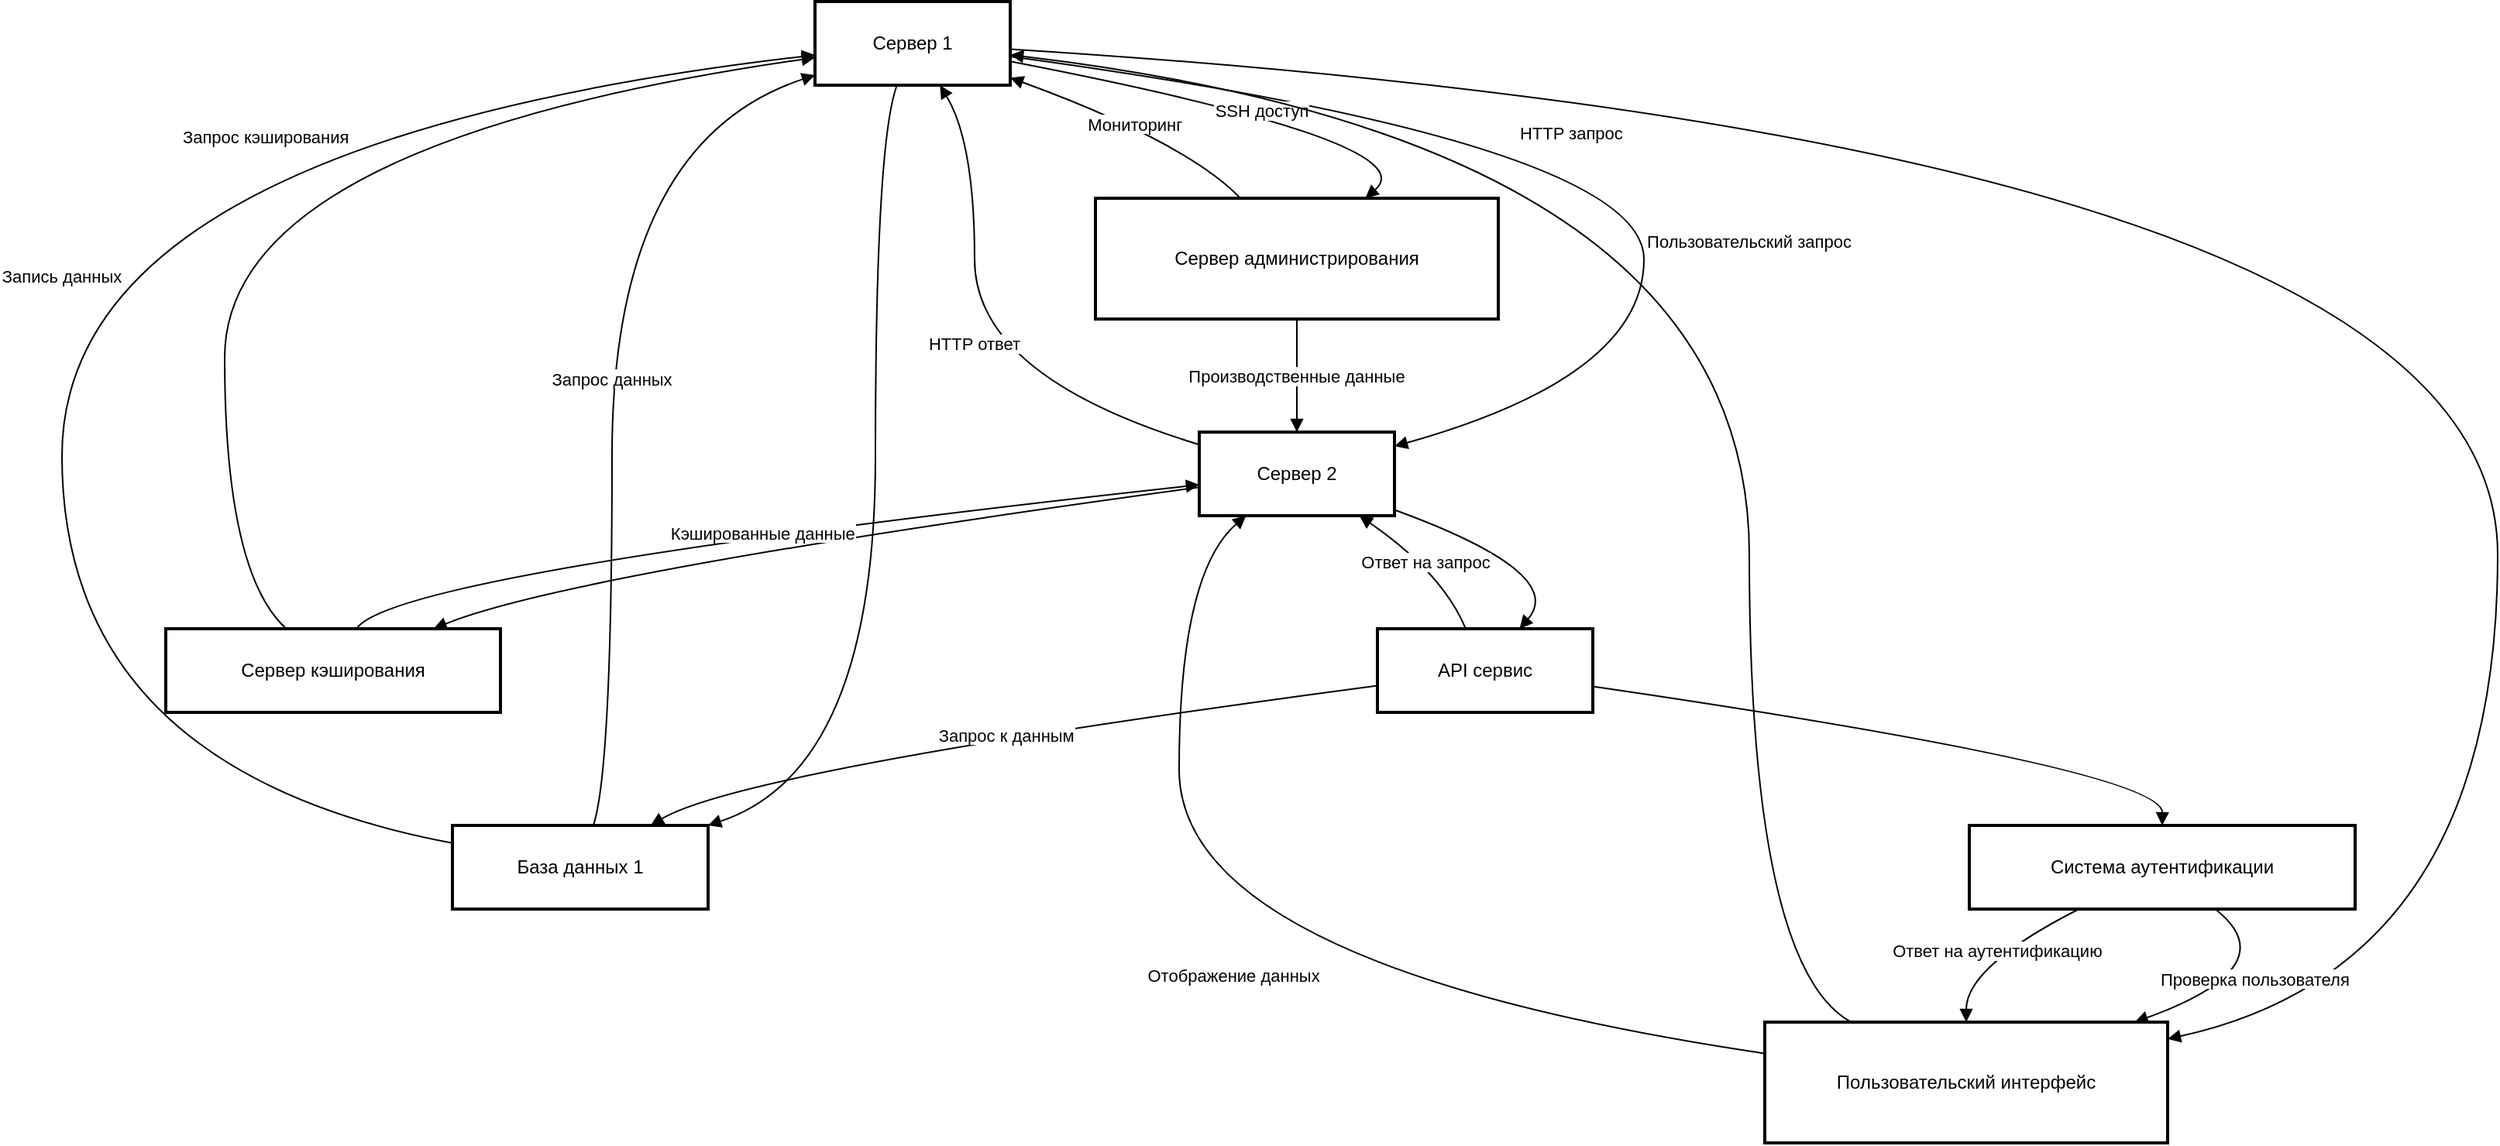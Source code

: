 <mxfile version="27.1.6">
  <diagram name="Страница — 1" id="IwtGVHbIfZe15g9Hv_Bw">
    <mxGraphModel>
      <root>
        <mxCell id="0" />
        <mxCell id="1" parent="0" />
        <mxCell id="2" value="Сервер 1" style="whiteSpace=wrap;strokeWidth=2;" vertex="1" parent="1">
          <mxGeometry x="551" y="8" width="126" height="54" as="geometry" />
        </mxCell>
        <mxCell id="3" value="Сервер 2" style="whiteSpace=wrap;strokeWidth=2;" vertex="1" parent="1">
          <mxGeometry x="799" y="286" width="126" height="54" as="geometry" />
        </mxCell>
        <mxCell id="4" value="База данных 1" style="whiteSpace=wrap;strokeWidth=2;" vertex="1" parent="1">
          <mxGeometry x="317" y="540" width="165" height="54" as="geometry" />
        </mxCell>
        <mxCell id="5" value="API сервис" style="whiteSpace=wrap;strokeWidth=2;" vertex="1" parent="1">
          <mxGeometry x="914" y="413" width="139" height="54" as="geometry" />
        </mxCell>
        <mxCell id="6" value="Сервер администрирования" style="whiteSpace=wrap;strokeWidth=2;" vertex="1" parent="1">
          <mxGeometry x="732" y="135" width="260" height="78" as="geometry" />
        </mxCell>
        <mxCell id="7" value="Сервер кэширования" style="whiteSpace=wrap;strokeWidth=2;" vertex="1" parent="1">
          <mxGeometry x="132" y="413" width="216" height="54" as="geometry" />
        </mxCell>
        <mxCell id="8" value="Пользовательский интерфейс" style="whiteSpace=wrap;strokeWidth=2;" vertex="1" parent="1">
          <mxGeometry x="1164" y="667" width="260" height="78" as="geometry" />
        </mxCell>
        <mxCell id="9" value="Система аутентификации" style="whiteSpace=wrap;strokeWidth=2;" vertex="1" parent="1">
          <mxGeometry x="1296" y="540" width="249" height="54" as="geometry" />
        </mxCell>
        <mxCell id="10" value="HTTP запрос" style="curved=1;startArrow=none;endArrow=block;exitX=1.01;exitY=0.66;entryX=1;entryY=0.17;" edge="1" parent="1" source="2" target="3">
          <mxGeometry relative="1" as="geometry">
            <Array as="points">
              <mxPoint x="1086" y="99" />
              <mxPoint x="1086" y="250" />
            </Array>
          </mxGeometry>
        </mxCell>
        <mxCell id="11" value="HTTP ответ" style="curved=1;startArrow=none;endArrow=block;exitX=0;exitY=0.15;entryX=0.64;entryY=1;" edge="1" parent="1" source="3" target="2">
          <mxGeometry relative="1" as="geometry">
            <Array as="points">
              <mxPoint x="654" y="250" />
              <mxPoint x="654" y="99" />
            </Array>
          </mxGeometry>
        </mxCell>
        <mxCell id="12" value="" style="curved=1;startArrow=none;endArrow=block;exitX=0.42;exitY=1;entryX=0.99;entryY=0.01;" edge="1" parent="1" source="2" target="4">
          <mxGeometry relative="1" as="geometry">
            <Array as="points">
              <mxPoint x="590" y="99" />
              <mxPoint x="590" y="504" />
            </Array>
          </mxGeometry>
        </mxCell>
        <mxCell id="13" value="Запрос данных" style="curved=1;startArrow=none;endArrow=block;exitX=0.55;exitY=0.01;entryX=0;entryY=0.88;" edge="1" parent="1" source="4" target="2">
          <mxGeometry relative="1" as="geometry">
            <Array as="points">
              <mxPoint x="420" y="504" />
              <mxPoint x="420" y="99" />
            </Array>
          </mxGeometry>
        </mxCell>
        <mxCell id="14" value="Запись данных" style="curved=1;startArrow=none;endArrow=block;exitX=0;exitY=0.21;entryX=0;entryY=0.64;" edge="1" parent="1" source="4" target="2">
          <mxGeometry relative="1" as="geometry">
            <Array as="points">
              <mxPoint x="65" y="504" />
              <mxPoint x="65" y="99" />
            </Array>
          </mxGeometry>
        </mxCell>
        <mxCell id="15" value="" style="curved=1;startArrow=none;endArrow=block;exitX=1;exitY=0.93;entryX=0.66;entryY=0;" edge="1" parent="1" source="3" target="5">
          <mxGeometry relative="1" as="geometry">
            <Array as="points">
              <mxPoint x="1037" y="377" />
            </Array>
          </mxGeometry>
        </mxCell>
        <mxCell id="16" value="Запрос к данным" style="curved=1;startArrow=none;endArrow=block;exitX=0;exitY=0.68;entryX=0.77;entryY=0.01;" edge="1" parent="1" source="5" target="4">
          <mxGeometry relative="1" as="geometry">
            <Array as="points">
              <mxPoint x="505" y="504" />
            </Array>
          </mxGeometry>
        </mxCell>
        <mxCell id="17" value="Ответ на запрос" style="curved=1;startArrow=none;endArrow=block;exitX=0.41;exitY=0;entryX=0.82;entryY=1;" edge="1" parent="1" source="5" target="3">
          <mxGeometry relative="1" as="geometry">
            <Array as="points">
              <mxPoint x="956" y="377" />
            </Array>
          </mxGeometry>
        </mxCell>
        <mxCell id="18" value="SSH доступ" style="curved=1;startArrow=none;endArrow=block;exitX=1.01;exitY=0.72;entryX=0.67;entryY=0;" edge="1" parent="1" source="2" target="6">
          <mxGeometry relative="1" as="geometry">
            <Array as="points">
              <mxPoint x="948" y="99" />
            </Array>
          </mxGeometry>
        </mxCell>
        <mxCell id="19" value="Мониторинг" style="curved=1;startArrow=none;endArrow=block;exitX=0.36;exitY=0;entryX=1.01;entryY=0.92;" edge="1" parent="1" source="6" target="2">
          <mxGeometry relative="1" as="geometry">
            <Array as="points">
              <mxPoint x="791" y="99" />
            </Array>
          </mxGeometry>
        </mxCell>
        <mxCell id="20" value="Производственные данные" style="curved=1;startArrow=none;endArrow=block;exitX=0.5;exitY=1;entryX=0.5;entryY=0;" edge="1" parent="1" source="6" target="3">
          <mxGeometry relative="1" as="geometry">
            <Array as="points" />
          </mxGeometry>
        </mxCell>
        <mxCell id="21" value="" style="curved=1;startArrow=none;endArrow=block;exitX=0;exitY=0.66;entryX=0.8;entryY=0;" edge="1" parent="1" source="3" target="7">
          <mxGeometry relative="1" as="geometry">
            <Array as="points">
              <mxPoint x="393" y="377" />
            </Array>
          </mxGeometry>
        </mxCell>
        <mxCell id="22" value="Кэшированные данные" style="curved=1;startArrow=none;endArrow=block;exitX=0.57;exitY=0;entryX=0;entryY=0.63;" edge="1" parent="1" source="7" target="3">
          <mxGeometry relative="1" as="geometry">
            <Array as="points">
              <mxPoint x="278" y="377" />
            </Array>
          </mxGeometry>
        </mxCell>
        <mxCell id="23" value="Запрос кэширования" style="curved=1;startArrow=none;endArrow=block;exitX=0.36;exitY=0;entryX=0;entryY=0.67;" edge="1" parent="1" source="7" target="2">
          <mxGeometry relative="1" as="geometry">
            <Array as="points">
              <mxPoint x="170" y="377" />
              <mxPoint x="170" y="99" />
            </Array>
          </mxGeometry>
        </mxCell>
        <mxCell id="24" value="" style="curved=1;startArrow=none;endArrow=block;exitX=1.01;exitY=0.57;entryX=1;entryY=0.14;" edge="1" parent="1" source="2" target="8">
          <mxGeometry relative="1" as="geometry">
            <Array as="points">
              <mxPoint x="1637" y="99" />
              <mxPoint x="1637" y="631" />
            </Array>
          </mxGeometry>
        </mxCell>
        <mxCell id="25" value="Пользовательский запрос" style="curved=1;startArrow=none;endArrow=block;exitX=0.22;exitY=0.01;entryX=1.01;entryY=0.64;" edge="1" parent="1" source="8" target="2">
          <mxGeometry relative="1" as="geometry">
            <Array as="points">
              <mxPoint x="1154" y="631" />
              <mxPoint x="1154" y="99" />
            </Array>
          </mxGeometry>
        </mxCell>
        <mxCell id="26" value="Отображение данных" style="curved=1;startArrow=none;endArrow=block;exitX=0;exitY=0.26;entryX=0.24;entryY=1;" edge="1" parent="1" source="8" target="3">
          <mxGeometry relative="1" as="geometry">
            <Array as="points">
              <mxPoint x="786" y="631" />
              <mxPoint x="786" y="377" />
            </Array>
          </mxGeometry>
        </mxCell>
        <mxCell id="27" value="" style="curved=1;startArrow=none;endArrow=block;exitX=1;exitY=0.69;entryX=0.5;entryY=0.01;" edge="1" parent="1" source="5" target="9">
          <mxGeometry relative="1" as="geometry">
            <Array as="points">
              <mxPoint x="1421" y="504" />
            </Array>
          </mxGeometry>
        </mxCell>
        <mxCell id="28" value="Проверка пользователя" style="curved=1;startArrow=none;endArrow=block;exitX=0.64;exitY=1.01;entryX=0.91;entryY=0.01;" edge="1" parent="1" source="9" target="8">
          <mxGeometry relative="1" as="geometry">
            <Array as="points">
              <mxPoint x="1502" y="631" />
            </Array>
          </mxGeometry>
        </mxCell>
        <mxCell id="29" value="Ответ на аутентификацию" style="curved=1;startArrow=none;endArrow=block;exitX=0.28;exitY=1.01;entryX=0.5;entryY=0.01;" edge="1" parent="1" source="9" target="8">
          <mxGeometry relative="1" as="geometry">
            <Array as="points">
              <mxPoint x="1294" y="631" />
            </Array>
          </mxGeometry>
        </mxCell>
      </root>
    </mxGraphModel>
  </diagram>
</mxfile>
